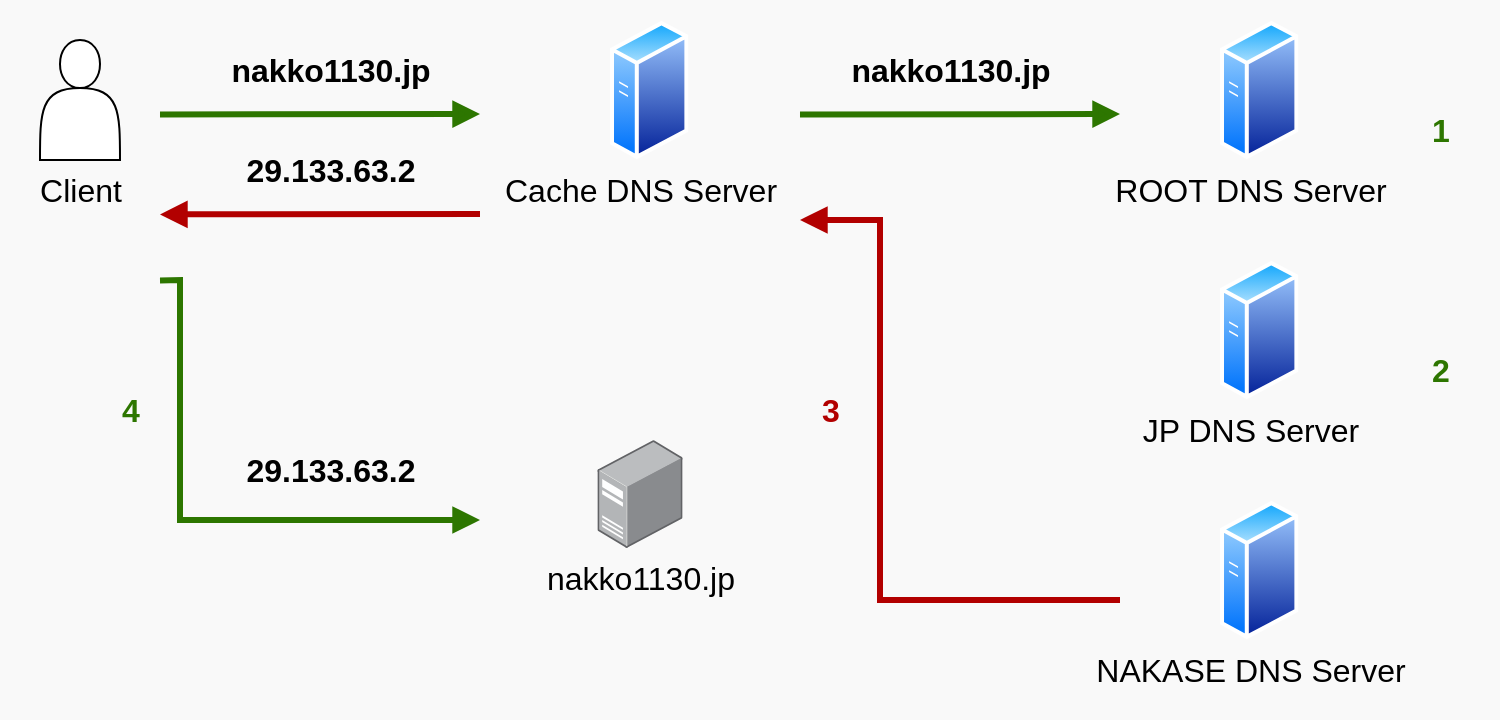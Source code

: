 <mxfile>
    <diagram id="uF34GFSeDM6knXIIaCfM" name="ページ1">
        <mxGraphModel dx="1190" dy="546" grid="1" gridSize="10" guides="1" tooltips="1" connect="1" arrows="1" fold="1" page="1" pageScale="1" pageWidth="827" pageHeight="1169" math="0" shadow="0">
            <root>
                <mxCell id="0"/>
                <mxCell id="1" parent="0"/>
                <mxCell id="60" value="" style="rounded=0;whiteSpace=wrap;html=1;fillColor=#F9F9F9;fontColor=#000000;strokeColor=none;strokeWidth=3;glass=0;" parent="1" vertex="1">
                    <mxGeometry x="39" y="80" width="750" height="360" as="geometry"/>
                </mxCell>
                <mxCell id="6" value="" style="shape=actor;whiteSpace=wrap;html=1;glass=0;fontSize=16;" parent="1" vertex="1">
                    <mxGeometry x="59" y="100" width="40" height="60" as="geometry"/>
                </mxCell>
                <mxCell id="7" value="nakko1130.jp" style="text;html=1;align=center;verticalAlign=middle;resizable=0;points=[];autosize=1;strokeColor=none;fillColor=none;glass=0;fontSize=16;fontStyle=1;fontColor=#000000;" parent="1" vertex="1">
                    <mxGeometry x="454" y="100" width="120" height="30" as="geometry"/>
                </mxCell>
                <mxCell id="9" value="" style="aspect=fixed;perimeter=ellipsePerimeter;html=1;align=center;shadow=0;dashed=0;spacingTop=3;image;image=img/lib/active_directory/generic_server.svg;glass=0;fontSize=16;" parent="1" vertex="1">
                    <mxGeometry x="649" y="90" width="39.2" height="70" as="geometry"/>
                </mxCell>
                <mxCell id="11" value="ROOT DNS Server" style="text;html=1;align=center;verticalAlign=middle;resizable=0;points=[];autosize=1;strokeColor=none;fillColor=none;glass=0;fontSize=16;fontColor=#000000;" parent="1" vertex="1">
                    <mxGeometry x="584" y="160" width="160" height="30" as="geometry"/>
                </mxCell>
                <mxCell id="13" value="Client" style="text;html=1;align=center;verticalAlign=middle;resizable=0;points=[];autosize=1;strokeColor=none;fillColor=none;glass=0;fontSize=16;fontColor=#000000;" parent="1" vertex="1">
                    <mxGeometry x="49" y="160" width="60" height="30" as="geometry"/>
                </mxCell>
                <mxCell id="14" value="" style="endArrow=block;html=1;fontSize=16;strokeWidth=3;endFill=1;fillColor=#60a917;strokeColor=#2D7600;" parent="1" edge="1">
                    <mxGeometry width="50" height="50" relative="1" as="geometry">
                        <mxPoint x="439" y="137.2" as="sourcePoint"/>
                        <mxPoint x="599" y="137" as="targetPoint"/>
                    </mxGeometry>
                </mxCell>
                <mxCell id="22" value="" style="aspect=fixed;perimeter=ellipsePerimeter;html=1;align=center;shadow=0;dashed=0;spacingTop=3;image;image=img/lib/active_directory/generic_server.svg;glass=0;fontSize=16;imageBackground=none;" parent="1" vertex="1">
                    <mxGeometry x="649" y="210" width="39.2" height="70" as="geometry"/>
                </mxCell>
                <mxCell id="23" value="JP DNS Server" style="text;html=1;align=center;verticalAlign=middle;resizable=0;points=[];autosize=1;strokeColor=none;fillColor=none;glass=0;fontSize=16;fontColor=#000000;" parent="1" vertex="1">
                    <mxGeometry x="599" y="280" width="130" height="30" as="geometry"/>
                </mxCell>
                <mxCell id="28" value="" style="aspect=fixed;perimeter=ellipsePerimeter;html=1;align=center;shadow=0;dashed=0;spacingTop=3;image;image=img/lib/active_directory/generic_server.svg;glass=0;fontSize=16;" parent="1" vertex="1">
                    <mxGeometry x="649" y="330" width="39.2" height="70" as="geometry"/>
                </mxCell>
                <mxCell id="29" value="NAKASE DNS Server" style="text;html=1;align=center;verticalAlign=middle;resizable=0;points=[];autosize=1;strokeColor=none;fillColor=none;glass=0;fontSize=16;fontColor=#000000;" parent="1" vertex="1">
                    <mxGeometry x="574" y="400" width="180" height="30" as="geometry"/>
                </mxCell>
                <mxCell id="34" value="" style="endArrow=block;html=1;fontSize=16;strokeWidth=3;endFill=1;fillColor=#e51400;strokeColor=#B20000;rounded=0;" parent="1" edge="1">
                    <mxGeometry width="50" height="50" relative="1" as="geometry">
                        <mxPoint x="599" y="380" as="sourcePoint"/>
                        <mxPoint x="439" y="190" as="targetPoint"/>
                        <Array as="points">
                            <mxPoint x="479" y="380"/>
                            <mxPoint x="479" y="190"/>
                        </Array>
                    </mxGeometry>
                </mxCell>
                <mxCell id="37" value="1" style="text;html=1;align=center;verticalAlign=middle;resizable=0;points=[];autosize=1;strokeColor=none;fillColor=none;glass=0;fontSize=16;fontStyle=1;fontColor=#2D7600;" parent="1" vertex="1">
                    <mxGeometry x="744" y="130" width="30" height="30" as="geometry"/>
                </mxCell>
                <mxCell id="38" value="2" style="text;html=1;align=center;verticalAlign=middle;resizable=0;points=[];autosize=1;strokeColor=none;fillColor=none;glass=0;fontSize=16;fontStyle=1;fontColor=#2D7600;" parent="1" vertex="1">
                    <mxGeometry x="744" y="250" width="30" height="30" as="geometry"/>
                </mxCell>
                <mxCell id="40" value="3" style="text;html=1;align=center;verticalAlign=middle;resizable=0;points=[];autosize=1;strokeColor=none;fillColor=none;glass=0;fontSize=16;fontStyle=1;fontColor=#B20000;" parent="1" vertex="1">
                    <mxGeometry x="439" y="270" width="30" height="30" as="geometry"/>
                </mxCell>
                <mxCell id="41" value="" style="aspect=fixed;perimeter=ellipsePerimeter;html=1;align=center;shadow=0;dashed=0;spacingTop=3;image;image=img/lib/active_directory/generic_server.svg;glass=0;fontSize=16;" parent="1" vertex="1">
                    <mxGeometry x="344" y="90" width="39.2" height="70" as="geometry"/>
                </mxCell>
                <mxCell id="42" value="Cache DNS Server" style="text;html=1;align=center;verticalAlign=middle;resizable=0;points=[];autosize=1;strokeColor=none;fillColor=none;glass=0;fontSize=16;fontColor=#000000;" parent="1" vertex="1">
                    <mxGeometry x="279" y="160" width="160" height="30" as="geometry"/>
                </mxCell>
                <mxCell id="45" value="" style="endArrow=block;html=1;fontSize=16;strokeWidth=3;endFill=1;fillColor=#60a917;strokeColor=#2D7600;" parent="1" edge="1">
                    <mxGeometry width="50" height="50" relative="1" as="geometry">
                        <mxPoint x="119" y="137.2" as="sourcePoint"/>
                        <mxPoint x="279" y="137" as="targetPoint"/>
                    </mxGeometry>
                </mxCell>
                <mxCell id="46" value="nakko1130.jp" style="text;html=1;align=center;verticalAlign=middle;resizable=0;points=[];autosize=1;strokeColor=none;fillColor=none;glass=0;fontSize=16;fontStyle=1;fontColor=#000000;" parent="1" vertex="1">
                    <mxGeometry x="144" y="100" width="120" height="30" as="geometry"/>
                </mxCell>
                <mxCell id="50" value="nakko1130.jp" style="text;html=1;align=center;verticalAlign=middle;resizable=0;points=[];autosize=1;strokeColor=none;fillColor=none;glass=0;fontSize=16;fontColor=#000000;" parent="1" vertex="1">
                    <mxGeometry x="299" y="354" width="120" height="30" as="geometry"/>
                </mxCell>
                <mxCell id="51" value="" style="points=[];aspect=fixed;html=1;align=center;shadow=0;dashed=0;image;image=img/lib/allied_telesis/computer_and_terminals/Server_Desktop.svg;" parent="1" vertex="1">
                    <mxGeometry x="337.7" y="300" width="42.6" height="54" as="geometry"/>
                </mxCell>
                <mxCell id="54" value="29.133.63.2" style="text;html=1;align=center;verticalAlign=middle;resizable=0;points=[];autosize=1;strokeColor=none;fillColor=none;glass=0;fontSize=16;fontStyle=1;fontColor=#000000;" parent="1" vertex="1">
                    <mxGeometry x="149" y="150" width="110" height="30" as="geometry"/>
                </mxCell>
                <mxCell id="55" value="" style="endArrow=none;html=1;fontSize=16;strokeWidth=3;endFill=0;fillColor=#e51400;strokeColor=#B20000;startArrow=block;startFill=1;" parent="1" edge="1">
                    <mxGeometry width="50" height="50" relative="1" as="geometry">
                        <mxPoint x="119" y="187.2" as="sourcePoint"/>
                        <mxPoint x="279" y="187" as="targetPoint"/>
                    </mxGeometry>
                </mxCell>
                <mxCell id="57" value="" style="endArrow=block;html=1;fontSize=16;strokeWidth=3;endFill=1;fillColor=#60a917;strokeColor=#2D7600;rounded=0;" parent="1" edge="1">
                    <mxGeometry width="50" height="50" relative="1" as="geometry">
                        <mxPoint x="119" y="220.2" as="sourcePoint"/>
                        <mxPoint x="279" y="340" as="targetPoint"/>
                        <Array as="points">
                            <mxPoint x="129" y="220"/>
                            <mxPoint x="129" y="340"/>
                        </Array>
                    </mxGeometry>
                </mxCell>
                <mxCell id="58" value="29.133.63.2" style="text;html=1;align=center;verticalAlign=middle;resizable=0;points=[];autosize=1;strokeColor=none;fillColor=none;glass=0;fontSize=16;fontStyle=1;fontColor=#000000;" parent="1" vertex="1">
                    <mxGeometry x="149" y="300" width="110" height="30" as="geometry"/>
                </mxCell>
                <mxCell id="59" value="4" style="text;html=1;align=center;verticalAlign=middle;resizable=0;points=[];autosize=1;strokeColor=none;fillColor=none;glass=0;fontSize=16;fontStyle=1;fontColor=#2D7600;" parent="1" vertex="1">
                    <mxGeometry x="89" y="270" width="30" height="30" as="geometry"/>
                </mxCell>
            </root>
        </mxGraphModel>
    </diagram>
</mxfile>